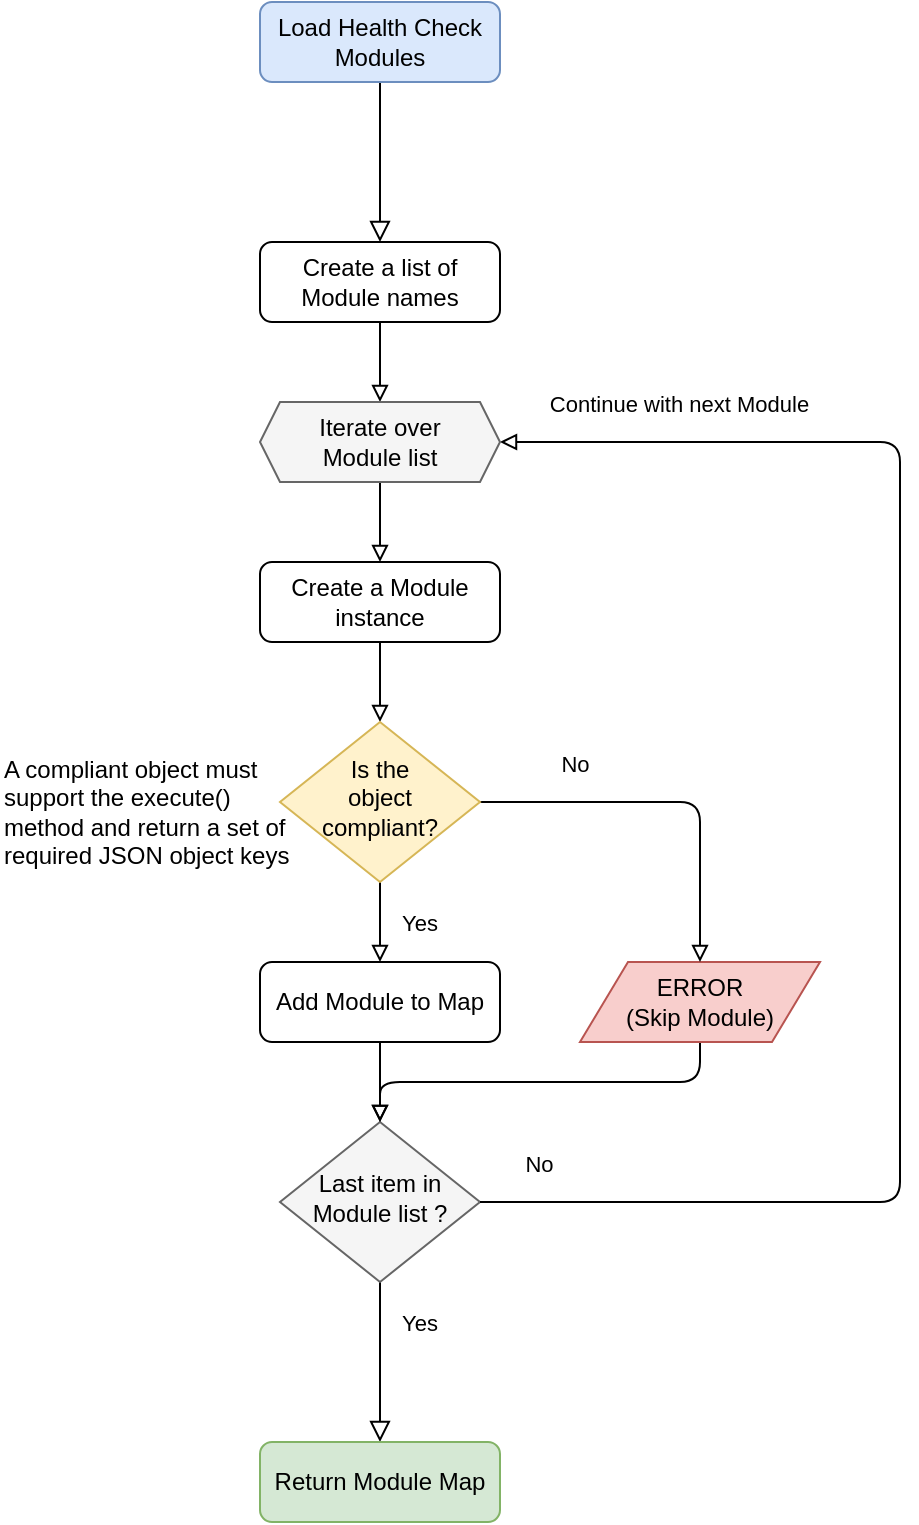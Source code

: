 <mxfile>
    <diagram id="C5RBs43oDa-KdzZeNtuy" name="Page-1">
        <mxGraphModel dx="414" dy="1023" grid="1" gridSize="10" guides="1" tooltips="1" connect="1" arrows="1" fold="1" page="1" pageScale="1" pageWidth="827" pageHeight="1169" math="0" shadow="0">
            <root>
                <mxCell id="WIyWlLk6GJQsqaUBKTNV-0"/>
                <mxCell id="WIyWlLk6GJQsqaUBKTNV-1" parent="WIyWlLk6GJQsqaUBKTNV-0"/>
                <mxCell id="WIyWlLk6GJQsqaUBKTNV-2" value="" style="rounded=0;html=1;jettySize=auto;orthogonalLoop=1;fontSize=11;endArrow=block;endFill=0;endSize=8;strokeWidth=1;shadow=0;labelBackgroundColor=none;edgeStyle=orthogonalEdgeStyle;" parent="WIyWlLk6GJQsqaUBKTNV-1" source="WIyWlLk6GJQsqaUBKTNV-3" target="GKBDhjYBTRTlOIrJIfOM-1" edge="1">
                    <mxGeometry relative="1" as="geometry"/>
                </mxCell>
                <mxCell id="WIyWlLk6GJQsqaUBKTNV-3" value="Load Health Check Modules" style="rounded=1;whiteSpace=wrap;html=1;fontSize=12;glass=0;strokeWidth=1;shadow=0;fillColor=#dae8fc;strokeColor=#6c8ebf;" parent="WIyWlLk6GJQsqaUBKTNV-1" vertex="1">
                    <mxGeometry x="160" y="40" width="120" height="40" as="geometry"/>
                </mxCell>
                <mxCell id="WIyWlLk6GJQsqaUBKTNV-4" value="Yes" style="rounded=0;jettySize=auto;orthogonalLoop=1;fontSize=11;endArrow=block;endFill=0;endSize=8;strokeWidth=1;shadow=0;labelBackgroundColor=none;edgeStyle=orthogonalEdgeStyle;" parent="WIyWlLk6GJQsqaUBKTNV-1" source="WIyWlLk6GJQsqaUBKTNV-6" target="WIyWlLk6GJQsqaUBKTNV-11" edge="1">
                    <mxGeometry x="-0.5" y="20" relative="1" as="geometry">
                        <mxPoint as="offset"/>
                        <mxPoint x="220" y="750" as="targetPoint"/>
                    </mxGeometry>
                </mxCell>
                <mxCell id="WIyWlLk6GJQsqaUBKTNV-6" value="Last item in Module list ?" style="rhombus;whiteSpace=wrap;html=1;shadow=0;fontFamily=Helvetica;fontSize=12;align=center;strokeWidth=1;spacing=6;spacingTop=-4;fillColor=#f5f5f5;fontColor=#000000;strokeColor=#666666;" parent="WIyWlLk6GJQsqaUBKTNV-1" vertex="1">
                    <mxGeometry x="170" y="600" width="100" height="80" as="geometry"/>
                </mxCell>
                <mxCell id="WIyWlLk6GJQsqaUBKTNV-11" value="Return Module Map" style="rounded=1;whiteSpace=wrap;html=1;fontSize=12;glass=0;strokeWidth=1;shadow=0;fillColor=#d5e8d4;strokeColor=#82b366;" parent="WIyWlLk6GJQsqaUBKTNV-1" vertex="1">
                    <mxGeometry x="160" y="760" width="120" height="40" as="geometry"/>
                </mxCell>
                <mxCell id="GKBDhjYBTRTlOIrJIfOM-4" style="edgeStyle=orthogonalEdgeStyle;rounded=0;orthogonalLoop=1;jettySize=auto;html=1;endArrow=block;endFill=0;entryX=0.5;entryY=0;entryDx=0;entryDy=0;" parent="WIyWlLk6GJQsqaUBKTNV-1" source="GKBDhjYBTRTlOIrJIfOM-1" target="8" edge="1">
                    <mxGeometry relative="1" as="geometry"/>
                </mxCell>
                <mxCell id="GKBDhjYBTRTlOIrJIfOM-1" value="Create a list of Module names" style="rounded=1;whiteSpace=wrap;html=1;fontSize=12;glass=0;strokeWidth=1;shadow=0;" parent="WIyWlLk6GJQsqaUBKTNV-1" vertex="1">
                    <mxGeometry x="160" y="160" width="120" height="40" as="geometry"/>
                </mxCell>
                <mxCell id="GKBDhjYBTRTlOIrJIfOM-6" style="edgeStyle=orthogonalEdgeStyle;rounded=0;orthogonalLoop=1;jettySize=auto;html=1;endArrow=block;endFill=0;" parent="WIyWlLk6GJQsqaUBKTNV-1" source="GKBDhjYBTRTlOIrJIfOM-5" target="GKBDhjYBTRTlOIrJIfOM-8" edge="1">
                    <mxGeometry relative="1" as="geometry"/>
                </mxCell>
                <mxCell id="GKBDhjYBTRTlOIrJIfOM-5" value="Create a Module instance" style="rounded=1;whiteSpace=wrap;html=1;fontSize=12;glass=0;strokeWidth=1;shadow=0;" parent="WIyWlLk6GJQsqaUBKTNV-1" vertex="1">
                    <mxGeometry x="160" y="320" width="120" height="40" as="geometry"/>
                </mxCell>
                <mxCell id="GKBDhjYBTRTlOIrJIfOM-14" style="edgeStyle=orthogonalEdgeStyle;orthogonalLoop=1;jettySize=auto;html=1;endArrow=block;endFill=0;entryX=1;entryY=0.5;entryDx=0;entryDy=0;exitX=1;exitY=0.5;exitDx=0;exitDy=0;rounded=1;" parent="WIyWlLk6GJQsqaUBKTNV-1" source="WIyWlLk6GJQsqaUBKTNV-6" target="8" edge="1">
                    <mxGeometry relative="1" as="geometry">
                        <mxPoint x="220" y="280" as="targetPoint"/>
                        <Array as="points">
                            <mxPoint x="480" y="640"/>
                            <mxPoint x="480" y="260"/>
                        </Array>
                        <mxPoint x="530" y="400" as="sourcePoint"/>
                    </mxGeometry>
                </mxCell>
                <mxCell id="1" value="Continue with next Module" style="edgeLabel;align=center;verticalAlign=middle;resizable=0;points=[];labelBackgroundColor=none;" parent="GKBDhjYBTRTlOIrJIfOM-14" vertex="1" connectable="0">
                    <mxGeometry x="-0.606" y="-2" relative="1" as="geometry">
                        <mxPoint x="-56" y="-402" as="offset"/>
                    </mxGeometry>
                </mxCell>
                <mxCell id="6" value="No" style="edgeLabel;align=center;verticalAlign=middle;resizable=0;points=[];labelBackgroundColor=none;" parent="GKBDhjYBTRTlOIrJIfOM-14" vertex="1" connectable="0">
                    <mxGeometry x="-0.753" y="2" relative="1" as="geometry">
                        <mxPoint x="-68" y="-18" as="offset"/>
                    </mxGeometry>
                </mxCell>
                <mxCell id="3" style="edgeStyle=none;html=1;endArrow=block;endFill=0;" parent="WIyWlLk6GJQsqaUBKTNV-1" source="GKBDhjYBTRTlOIrJIfOM-7" edge="1">
                    <mxGeometry relative="1" as="geometry">
                        <mxPoint x="220" y="600" as="targetPoint"/>
                        <Array as="points">
                            <mxPoint x="380" y="580"/>
                            <mxPoint x="220" y="580"/>
                        </Array>
                    </mxGeometry>
                </mxCell>
                <mxCell id="GKBDhjYBTRTlOIrJIfOM-7" value="ERROR&lt;br&gt;(Skip Module)" style="shape=parallelogram;perimeter=parallelogramPerimeter;whiteSpace=wrap;html=1;fillColor=#f8cecc;strokeColor=#b85450;" parent="WIyWlLk6GJQsqaUBKTNV-1" vertex="1">
                    <mxGeometry x="320" y="520" width="120" height="40" as="geometry"/>
                </mxCell>
                <mxCell id="GKBDhjYBTRTlOIrJIfOM-9" style="edgeStyle=orthogonalEdgeStyle;rounded=1;orthogonalLoop=1;jettySize=auto;html=1;endArrow=block;endFill=0;entryX=0.5;entryY=0;entryDx=0;entryDy=0;" parent="WIyWlLk6GJQsqaUBKTNV-1" source="GKBDhjYBTRTlOIrJIfOM-8" target="GKBDhjYBTRTlOIrJIfOM-7" edge="1">
                    <mxGeometry relative="1" as="geometry"/>
                </mxCell>
                <mxCell id="GKBDhjYBTRTlOIrJIfOM-13" value="No" style="edgeLabel;align=center;verticalAlign=middle;resizable=0;points=[];labelBackgroundColor=none;" parent="GKBDhjYBTRTlOIrJIfOM-9" vertex="1" connectable="0">
                    <mxGeometry x="-0.732" y="-2" relative="1" as="geometry">
                        <mxPoint x="22" y="-22" as="offset"/>
                    </mxGeometry>
                </mxCell>
                <mxCell id="GKBDhjYBTRTlOIrJIfOM-10" value="Yes" style="edgeStyle=orthogonalEdgeStyle;rounded=0;orthogonalLoop=1;jettySize=auto;endArrow=block;endFill=0;exitX=0.5;exitY=1;exitDx=0;exitDy=0;entryX=0.5;entryY=0;entryDx=0;entryDy=0;labelBackgroundColor=none;" parent="WIyWlLk6GJQsqaUBKTNV-1" source="GKBDhjYBTRTlOIrJIfOM-8" target="GKBDhjYBTRTlOIrJIfOM-11" edge="1">
                    <mxGeometry y="20" relative="1" as="geometry">
                        <mxPoint as="offset"/>
                    </mxGeometry>
                </mxCell>
                <mxCell id="GKBDhjYBTRTlOIrJIfOM-8" value="Is the&lt;br&gt;object compliant?" style="rhombus;whiteSpace=wrap;html=1;shadow=0;fontFamily=Helvetica;fontSize=12;align=center;strokeWidth=1;spacing=6;spacingTop=-4;fillColor=#fff2cc;strokeColor=#d6b656;" parent="WIyWlLk6GJQsqaUBKTNV-1" vertex="1">
                    <mxGeometry x="170" y="400" width="100" height="80" as="geometry"/>
                </mxCell>
                <mxCell id="GKBDhjYBTRTlOIrJIfOM-12" style="edgeStyle=orthogonalEdgeStyle;rounded=0;orthogonalLoop=1;jettySize=auto;html=1;endArrow=block;endFill=0;exitX=0.5;exitY=1;exitDx=0;exitDy=0;" parent="WIyWlLk6GJQsqaUBKTNV-1" source="GKBDhjYBTRTlOIrJIfOM-11" target="WIyWlLk6GJQsqaUBKTNV-6" edge="1">
                    <mxGeometry relative="1" as="geometry"/>
                </mxCell>
                <mxCell id="GKBDhjYBTRTlOIrJIfOM-11" value="Add Module to Map" style="rounded=1;whiteSpace=wrap;html=1;fontSize=12;glass=0;strokeWidth=1;shadow=0;" parent="WIyWlLk6GJQsqaUBKTNV-1" vertex="1">
                    <mxGeometry x="160" y="520" width="120" height="40" as="geometry"/>
                </mxCell>
                <mxCell id="0" value="A compliant object must support the execute() method and return a set of required JSON object keys" style="text;strokeColor=none;fillColor=none;align=left;verticalAlign=top;whiteSpace=wrap;rounded=0;" parent="WIyWlLk6GJQsqaUBKTNV-1" vertex="1">
                    <mxGeometry x="30" y="410" width="150" height="80" as="geometry"/>
                </mxCell>
                <mxCell id="9" style="edgeStyle=none;html=1;entryX=0.5;entryY=0;entryDx=0;entryDy=0;endArrow=block;endFill=0;" parent="WIyWlLk6GJQsqaUBKTNV-1" source="8" target="GKBDhjYBTRTlOIrJIfOM-5" edge="1">
                    <mxGeometry relative="1" as="geometry"/>
                </mxCell>
                <mxCell id="8" value="Iterate over &lt;br&gt;Module list" style="shape=hexagon;perimeter=hexagonPerimeter2;whiteSpace=wrap;html=1;fixedSize=1;size=10;fillColor=#f5f5f5;fontColor=#000000;strokeColor=#666666;" parent="WIyWlLk6GJQsqaUBKTNV-1" vertex="1">
                    <mxGeometry x="160" y="240" width="120" height="40" as="geometry"/>
                </mxCell>
            </root>
        </mxGraphModel>
    </diagram>
</mxfile>